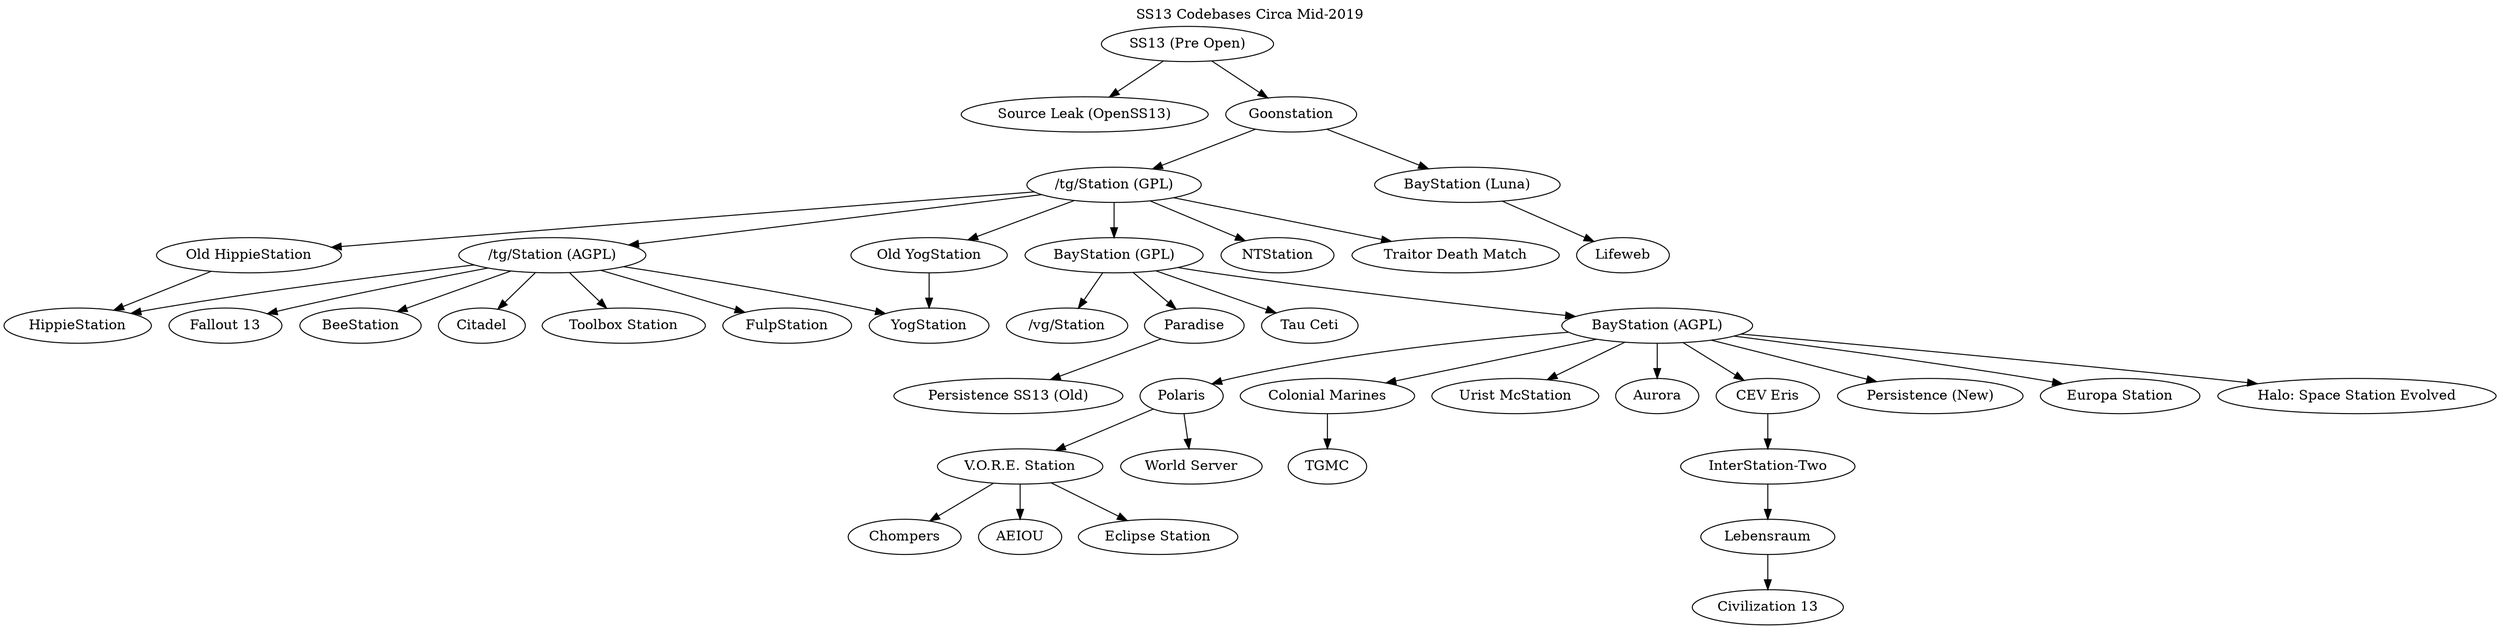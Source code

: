 digraph  G {
	label = "SS13 Codebases Circa Mid-2019"
	labelloc="t"
	"SS13 (Pre Open)" -> "Source Leak (OpenSS13)"
	"SS13 (Pre Open)" -> "Goonstation"
	"Goonstation" -> "/tg/Station (GPL)"
	"Goonstation" -> "BayStation (Luna)"
	"BayStation (Luna)" -> "Lifeweb" 
	"/tg/Station (GPL)" -> "/tg/Station (AGPL)"
	"/tg/Station (GPL)" -> "BayStation (GPL)" 
	"/tg/Station (GPL)" -> "Old HippieStation"
	"/tg/Station (GPL)" -> "Old YogStation"
	"/tg/Station (GPL)" -> "NTStation"
	"/tg/Station (GPL)" -> "Traitor Death Match"
	"Old YogStation" -> "YogStation"
	"Old HippieStation" -> "HippieStation"
	"/tg/Station (AGPL)" -> "YogStation"
	"/tg/Station (AGPL)" -> "Fallout 13"
	"/tg/Station (AGPL)" -> "BeeStation"
	"/tg/Station (AGPL)" -> "HippieStation"
	"/tg/Station (AGPL)" -> "Citadel"
	"/tg/Station (AGPL)" -> "Toolbox Station"
	"/tg/Station (AGPL)" -> "FulpStation"
	"BayStation (GPL)" -> "/vg/Station"
	"BayStation (GPL)" -> "Paradise"
	"BayStation (GPL)" -> "Tau Ceti"
	"BayStation (GPL)" -> "BayStation (AGPL)"
	"Paradise" -> "Persistence SS13 (Old)"
	"BayStation (AGPL)" -> "Polaris"
	"BayStation (AGPL)" -> "Colonial Marines"
	"BayStation (AGPL)" -> "Urist McStation"
	"BayStation (AGPL)" -> "Aurora"
	"BayStation (AGPL)" -> "CEV Eris"
	"BayStation (AGPL)" -> "Persistence (New)"
	"BayStation (AGPL)" -> "Europa Station"
	"BayStation (AGPL)" -> "Halo: Space Station Evolved"
	"CEV Eris" -> "InterStation-Two"
	"InterStation-Two" -> "Lebensraum"
	"Lebensraum" -> "Civilization 13"
	"Colonial Marines" -> "TGMC"
	"Polaris" -> "V.O.R.E. Station"
	"Polaris" -> "World Server"
	"V.O.R.E. Station" -> "Chompers"
	"V.O.R.E. Station" -> "AEIOU"
	"V.O.R.E. Station" -> "Eclipse Station" 
}
